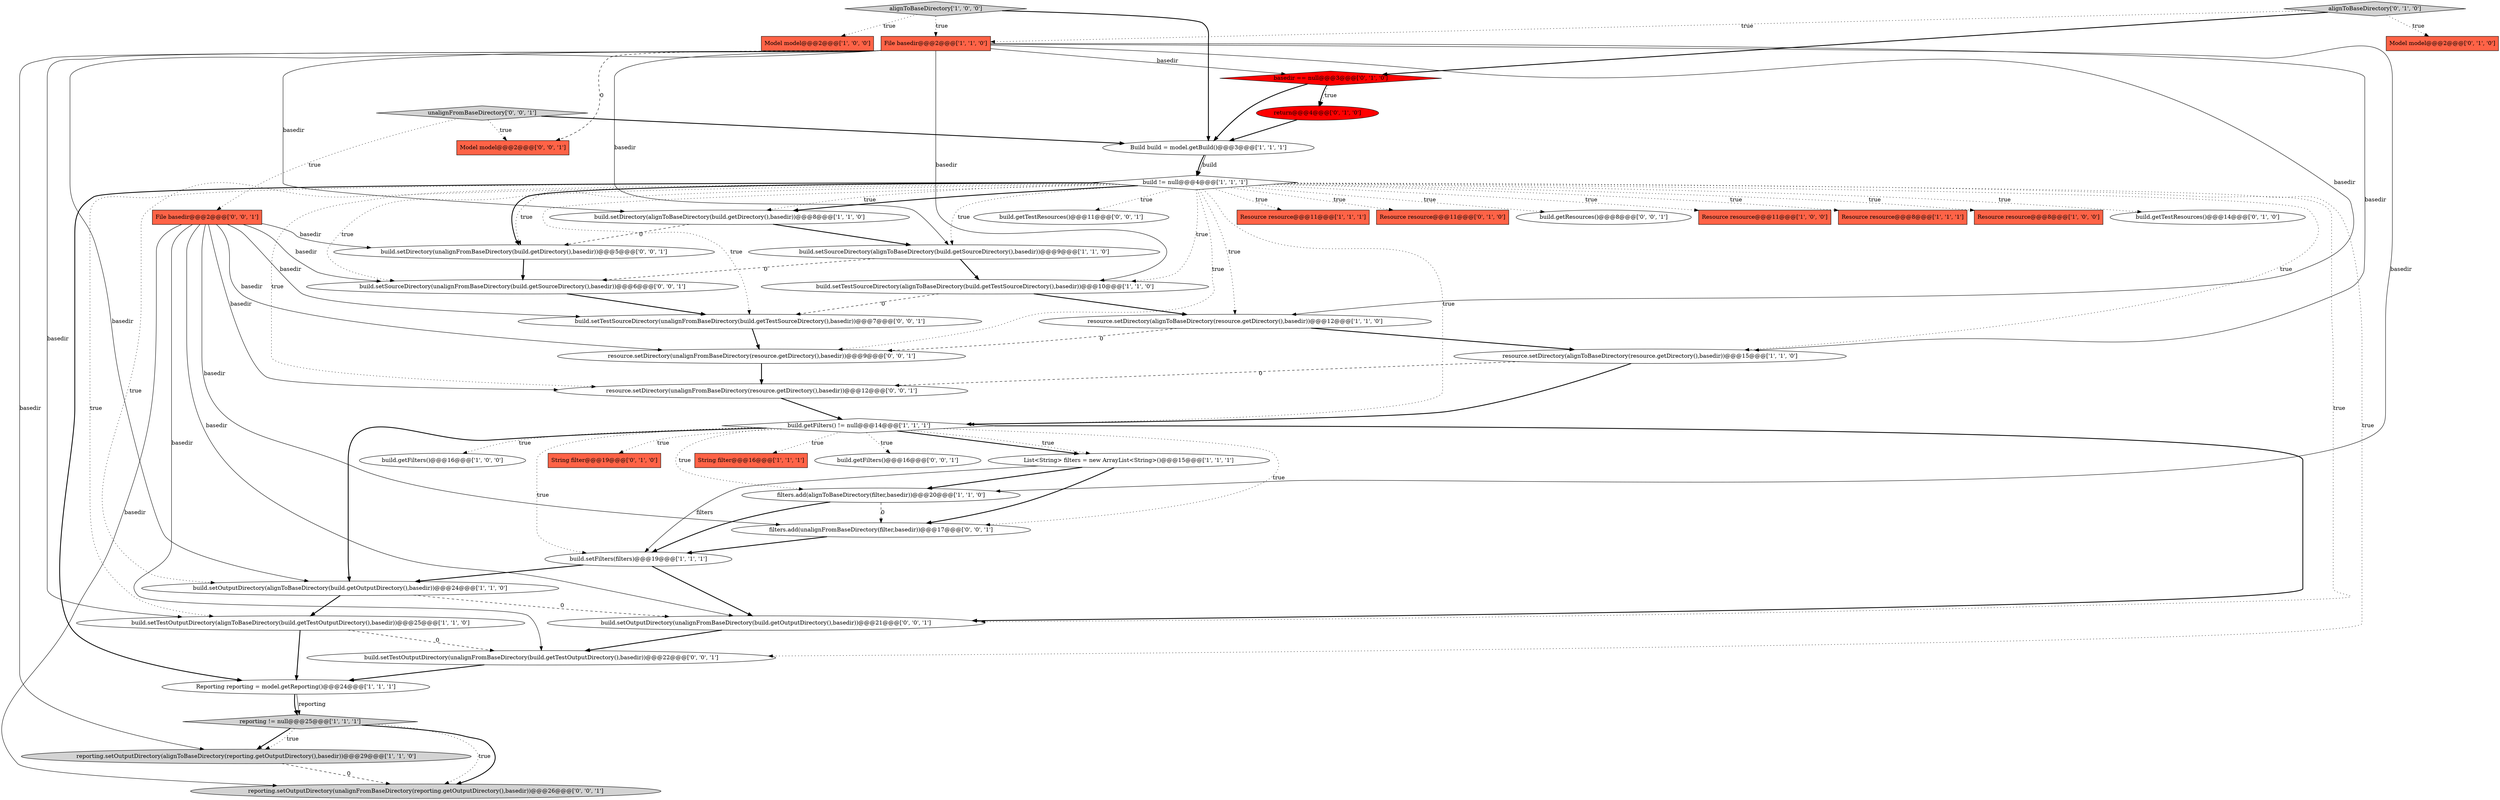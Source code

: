 digraph {
42 [style = filled, label = "build.getFilters()@@@16@@@['0', '0', '1']", fillcolor = white, shape = ellipse image = "AAA0AAABBB3BBB"];
7 [style = filled, label = "build != null@@@4@@@['1', '1', '1']", fillcolor = white, shape = diamond image = "AAA0AAABBB1BBB"];
36 [style = filled, label = "build.getResources()@@@8@@@['0', '0', '1']", fillcolor = white, shape = ellipse image = "AAA0AAABBB3BBB"];
1 [style = filled, label = "Resource resource@@@11@@@['1', '0', '0']", fillcolor = tomato, shape = box image = "AAA0AAABBB1BBB"];
6 [style = filled, label = "build.setTestSourceDirectory(alignToBaseDirectory(build.getTestSourceDirectory(),basedir))@@@10@@@['1', '1', '0']", fillcolor = white, shape = ellipse image = "AAA0AAABBB1BBB"];
12 [style = filled, label = "Resource resource@@@8@@@['1', '1', '1']", fillcolor = tomato, shape = box image = "AAA0AAABBB1BBB"];
35 [style = filled, label = "reporting.setOutputDirectory(unalignFromBaseDirectory(reporting.getOutputDirectory(),basedir))@@@26@@@['0', '0', '1']", fillcolor = lightgray, shape = ellipse image = "AAA0AAABBB3BBB"];
46 [style = filled, label = "build.setOutputDirectory(unalignFromBaseDirectory(build.getOutputDirectory(),basedir))@@@21@@@['0', '0', '1']", fillcolor = white, shape = ellipse image = "AAA0AAABBB3BBB"];
10 [style = filled, label = "Resource resource@@@8@@@['1', '0', '0']", fillcolor = tomato, shape = box image = "AAA0AAABBB1BBB"];
39 [style = filled, label = "File basedir@@@2@@@['0', '0', '1']", fillcolor = tomato, shape = box image = "AAA0AAABBB3BBB"];
30 [style = filled, label = "basedir == null@@@3@@@['0', '1', '0']", fillcolor = red, shape = diamond image = "AAA1AAABBB2BBB"];
8 [style = filled, label = "build.getFilters()@@@16@@@['1', '0', '0']", fillcolor = white, shape = ellipse image = "AAA0AAABBB1BBB"];
4 [style = filled, label = "List<String> filters = new ArrayList<String>()@@@15@@@['1', '1', '1']", fillcolor = white, shape = ellipse image = "AAA0AAABBB1BBB"];
19 [style = filled, label = "Model model@@@2@@@['1', '0', '0']", fillcolor = tomato, shape = box image = "AAA0AAABBB1BBB"];
25 [style = filled, label = "return@@@4@@@['0', '1', '0']", fillcolor = red, shape = ellipse image = "AAA1AAABBB2BBB"];
44 [style = filled, label = "build.setSourceDirectory(unalignFromBaseDirectory(build.getSourceDirectory(),basedir))@@@6@@@['0', '0', '1']", fillcolor = white, shape = ellipse image = "AAA0AAABBB3BBB"];
13 [style = filled, label = "build.setFilters(filters)@@@19@@@['1', '1', '1']", fillcolor = white, shape = ellipse image = "AAA0AAABBB1BBB"];
41 [style = filled, label = "Model model@@@2@@@['0', '0', '1']", fillcolor = tomato, shape = box image = "AAA0AAABBB3BBB"];
23 [style = filled, label = "File basedir@@@2@@@['1', '1', '0']", fillcolor = tomato, shape = box image = "AAA0AAABBB1BBB"];
27 [style = filled, label = "build.getTestResources()@@@14@@@['0', '1', '0']", fillcolor = white, shape = ellipse image = "AAA0AAABBB2BBB"];
0 [style = filled, label = "build.setDirectory(alignToBaseDirectory(build.getDirectory(),basedir))@@@8@@@['1', '1', '0']", fillcolor = white, shape = ellipse image = "AAA0AAABBB1BBB"];
26 [style = filled, label = "Model model@@@2@@@['0', '1', '0']", fillcolor = tomato, shape = box image = "AAA0AAABBB2BBB"];
40 [style = filled, label = "build.setTestOutputDirectory(unalignFromBaseDirectory(build.getTestOutputDirectory(),basedir))@@@22@@@['0', '0', '1']", fillcolor = white, shape = ellipse image = "AAA0AAABBB3BBB"];
31 [style = filled, label = "alignToBaseDirectory['0', '1', '0']", fillcolor = lightgray, shape = diamond image = "AAA0AAABBB2BBB"];
33 [style = filled, label = "filters.add(unalignFromBaseDirectory(filter,basedir))@@@17@@@['0', '0', '1']", fillcolor = white, shape = ellipse image = "AAA0AAABBB3BBB"];
17 [style = filled, label = "reporting.setOutputDirectory(alignToBaseDirectory(reporting.getOutputDirectory(),basedir))@@@29@@@['1', '1', '0']", fillcolor = lightgray, shape = ellipse image = "AAA0AAABBB1BBB"];
38 [style = filled, label = "build.setDirectory(unalignFromBaseDirectory(build.getDirectory(),basedir))@@@5@@@['0', '0', '1']", fillcolor = white, shape = ellipse image = "AAA0AAABBB3BBB"];
24 [style = filled, label = "Build build = model.getBuild()@@@3@@@['1', '1', '1']", fillcolor = white, shape = ellipse image = "AAA0AAABBB1BBB"];
32 [style = filled, label = "build.getTestResources()@@@11@@@['0', '0', '1']", fillcolor = white, shape = ellipse image = "AAA0AAABBB3BBB"];
20 [style = filled, label = "build.setSourceDirectory(alignToBaseDirectory(build.getSourceDirectory(),basedir))@@@9@@@['1', '1', '0']", fillcolor = white, shape = ellipse image = "AAA0AAABBB1BBB"];
37 [style = filled, label = "build.setTestSourceDirectory(unalignFromBaseDirectory(build.getTestSourceDirectory(),basedir))@@@7@@@['0', '0', '1']", fillcolor = white, shape = ellipse image = "AAA0AAABBB3BBB"];
43 [style = filled, label = "resource.setDirectory(unalignFromBaseDirectory(resource.getDirectory(),basedir))@@@9@@@['0', '0', '1']", fillcolor = white, shape = ellipse image = "AAA0AAABBB3BBB"];
22 [style = filled, label = "build.getFilters() != null@@@14@@@['1', '1', '1']", fillcolor = white, shape = diamond image = "AAA0AAABBB1BBB"];
34 [style = filled, label = "resource.setDirectory(unalignFromBaseDirectory(resource.getDirectory(),basedir))@@@12@@@['0', '0', '1']", fillcolor = white, shape = ellipse image = "AAA0AAABBB3BBB"];
21 [style = filled, label = "build.setTestOutputDirectory(alignToBaseDirectory(build.getTestOutputDirectory(),basedir))@@@25@@@['1', '1', '0']", fillcolor = white, shape = ellipse image = "AAA0AAABBB1BBB"];
2 [style = filled, label = "resource.setDirectory(alignToBaseDirectory(resource.getDirectory(),basedir))@@@12@@@['1', '1', '0']", fillcolor = white, shape = ellipse image = "AAA0AAABBB1BBB"];
28 [style = filled, label = "String filter@@@19@@@['0', '1', '0']", fillcolor = tomato, shape = box image = "AAA0AAABBB2BBB"];
5 [style = filled, label = "reporting != null@@@25@@@['1', '1', '1']", fillcolor = lightgray, shape = diamond image = "AAA0AAABBB1BBB"];
15 [style = filled, label = "resource.setDirectory(alignToBaseDirectory(resource.getDirectory(),basedir))@@@15@@@['1', '1', '0']", fillcolor = white, shape = ellipse image = "AAA0AAABBB1BBB"];
14 [style = filled, label = "build.setOutputDirectory(alignToBaseDirectory(build.getOutputDirectory(),basedir))@@@24@@@['1', '1', '0']", fillcolor = white, shape = ellipse image = "AAA0AAABBB1BBB"];
9 [style = filled, label = "alignToBaseDirectory['1', '0', '0']", fillcolor = lightgray, shape = diamond image = "AAA0AAABBB1BBB"];
11 [style = filled, label = "Reporting reporting = model.getReporting()@@@24@@@['1', '1', '1']", fillcolor = white, shape = ellipse image = "AAA0AAABBB1BBB"];
18 [style = filled, label = "filters.add(alignToBaseDirectory(filter,basedir))@@@20@@@['1', '1', '0']", fillcolor = white, shape = ellipse image = "AAA0AAABBB1BBB"];
45 [style = filled, label = "unalignFromBaseDirectory['0', '0', '1']", fillcolor = lightgray, shape = diamond image = "AAA0AAABBB3BBB"];
3 [style = filled, label = "Resource resource@@@11@@@['1', '1', '1']", fillcolor = tomato, shape = box image = "AAA0AAABBB1BBB"];
16 [style = filled, label = "String filter@@@16@@@['1', '1', '1']", fillcolor = tomato, shape = box image = "AAA0AAABBB1BBB"];
29 [style = filled, label = "Resource resource@@@11@@@['0', '1', '0']", fillcolor = tomato, shape = box image = "AAA0AAABBB2BBB"];
38->44 [style = bold, label=""];
7->36 [style = dotted, label="true"];
7->34 [style = dotted, label="true"];
17->35 [style = dashed, label="0"];
0->38 [style = dashed, label="0"];
45->24 [style = bold, label=""];
39->43 [style = solid, label="basedir"];
22->4 [style = bold, label=""];
37->43 [style = bold, label=""];
20->44 [style = dashed, label="0"];
40->11 [style = bold, label=""];
39->33 [style = solid, label="basedir"];
22->42 [style = dotted, label="true"];
22->16 [style = dotted, label="true"];
2->15 [style = bold, label=""];
31->30 [style = bold, label=""];
23->30 [style = solid, label="basedir"];
7->27 [style = dotted, label="true"];
13->46 [style = bold, label=""];
7->1 [style = dotted, label="true"];
13->14 [style = bold, label=""];
9->24 [style = bold, label=""];
18->33 [style = dashed, label="0"];
23->17 [style = solid, label="basedir"];
4->13 [style = solid, label="filters"];
7->6 [style = dotted, label="true"];
15->34 [style = dashed, label="0"];
7->11 [style = bold, label=""];
22->46 [style = bold, label=""];
7->10 [style = dotted, label="true"];
23->15 [style = solid, label="basedir"];
7->40 [style = dotted, label="true"];
22->33 [style = dotted, label="true"];
7->0 [style = bold, label=""];
4->18 [style = bold, label=""];
6->37 [style = dashed, label="0"];
5->17 [style = bold, label=""];
33->13 [style = bold, label=""];
7->12 [style = dotted, label="true"];
6->2 [style = bold, label=""];
2->43 [style = dashed, label="0"];
7->29 [style = dotted, label="true"];
25->24 [style = bold, label=""];
24->7 [style = solid, label="build"];
39->44 [style = solid, label="basedir"];
21->11 [style = bold, label=""];
7->46 [style = dotted, label="true"];
31->23 [style = dotted, label="true"];
22->13 [style = dotted, label="true"];
45->39 [style = dotted, label="true"];
0->20 [style = bold, label=""];
44->37 [style = bold, label=""];
46->40 [style = bold, label=""];
22->14 [style = bold, label=""];
7->22 [style = dotted, label="true"];
24->7 [style = bold, label=""];
7->21 [style = dotted, label="true"];
43->34 [style = bold, label=""];
22->4 [style = dotted, label="true"];
7->32 [style = dotted, label="true"];
14->21 [style = bold, label=""];
39->40 [style = solid, label="basedir"];
7->2 [style = dotted, label="true"];
30->24 [style = bold, label=""];
39->37 [style = solid, label="basedir"];
22->18 [style = dotted, label="true"];
23->20 [style = solid, label="basedir"];
39->46 [style = solid, label="basedir"];
4->33 [style = bold, label=""];
7->0 [style = dotted, label="true"];
23->21 [style = solid, label="basedir"];
14->46 [style = dashed, label="0"];
7->15 [style = dotted, label="true"];
45->41 [style = dotted, label="true"];
15->22 [style = bold, label=""];
11->5 [style = bold, label=""];
5->35 [style = dotted, label="true"];
9->19 [style = dotted, label="true"];
30->25 [style = dotted, label="true"];
11->5 [style = solid, label="reporting"];
39->35 [style = solid, label="basedir"];
9->23 [style = dotted, label="true"];
23->2 [style = solid, label="basedir"];
5->35 [style = bold, label=""];
5->17 [style = dotted, label="true"];
22->28 [style = dotted, label="true"];
39->38 [style = solid, label="basedir"];
30->25 [style = bold, label=""];
20->6 [style = bold, label=""];
39->34 [style = solid, label="basedir"];
7->38 [style = dotted, label="true"];
7->37 [style = dotted, label="true"];
34->22 [style = bold, label=""];
7->20 [style = dotted, label="true"];
23->18 [style = solid, label="basedir"];
7->38 [style = bold, label=""];
22->8 [style = dotted, label="true"];
31->26 [style = dotted, label="true"];
23->14 [style = solid, label="basedir"];
7->3 [style = dotted, label="true"];
7->44 [style = dotted, label="true"];
21->40 [style = dashed, label="0"];
18->13 [style = bold, label=""];
23->41 [style = dashed, label="0"];
23->0 [style = solid, label="basedir"];
23->6 [style = solid, label="basedir"];
7->43 [style = dotted, label="true"];
7->14 [style = dotted, label="true"];
}
